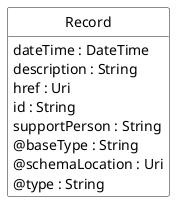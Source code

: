 @startuml
hide circle
hide methods
hide stereotype
show <<Enumeration>> stereotype
skinparam class {
   BackgroundColor<<Enumeration>> #E6F5F7
   BackgroundColor<<Ref>> #FFFFE0
   BackgroundColor<<Pivot>> #FFFFFFF
   BackgroundColor<<SimpleType>> #E2F0DA
   BackgroundColor #FCF2E3
}

class Record <<Pivot>> {
    dateTime : DateTime
    description : String
    href : Uri
    id : String
    supportPerson : String
    @baseType : String
    @schemaLocation : Uri
    @type : String
}


@enduml